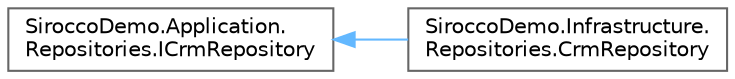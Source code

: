 digraph "Graphical Class Hierarchy"
{
 // LATEX_PDF_SIZE
  bgcolor="transparent";
  edge [fontname=Helvetica,fontsize=10,labelfontname=Helvetica,labelfontsize=10];
  node [fontname=Helvetica,fontsize=10,shape=box,height=0.2,width=0.4];
  rankdir="LR";
  Node0 [id="Node000000",label="SiroccoDemo.Application.\lRepositories.ICrmRepository",height=0.2,width=0.4,color="grey40", fillcolor="white", style="filled",URL="$interface_sirocco_demo_1_1_application_1_1_repositories_1_1_i_crm_repository.html",tooltip=" "];
  Node0 -> Node1 [id="edge23_Node000000_Node000001",dir="back",color="steelblue1",style="solid",tooltip=" "];
  Node1 [id="Node000001",label="SiroccoDemo.Infrastructure.\lRepositories.CrmRepository",height=0.2,width=0.4,color="grey40", fillcolor="white", style="filled",URL="$class_sirocco_demo_1_1_infrastructure_1_1_repositories_1_1_crm_repository.html",tooltip=" "];
}
